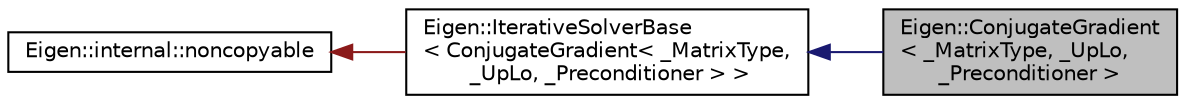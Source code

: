 digraph "Eigen::ConjugateGradient&lt; _MatrixType, _UpLo, _Preconditioner &gt;"
{
  edge [fontname="Helvetica",fontsize="10",labelfontname="Helvetica",labelfontsize="10"];
  node [fontname="Helvetica",fontsize="10",shape=record];
  rankdir="LR";
  Node1 [label="Eigen::ConjugateGradient\l\< _MatrixType, _UpLo, \l_Preconditioner \>",height=0.2,width=0.4,color="black", fillcolor="grey75", style="filled" fontcolor="black"];
  Node2 -> Node1 [dir="back",color="midnightblue",fontsize="10",style="solid",fontname="Helvetica"];
  Node2 [label="Eigen::IterativeSolverBase\l\< ConjugateGradient\< _MatrixType,\l _UpLo, _Preconditioner \> \>",height=0.2,width=0.4,color="black", fillcolor="white", style="filled",URL="$classEigen_1_1IterativeSolverBase.html"];
  Node3 -> Node2 [dir="back",color="firebrick4",fontsize="10",style="solid",fontname="Helvetica"];
  Node3 [label="Eigen::internal::noncopyable",height=0.2,width=0.4,color="black", fillcolor="white", style="filled",URL="$classEigen_1_1internal_1_1noncopyable.html"];
}
